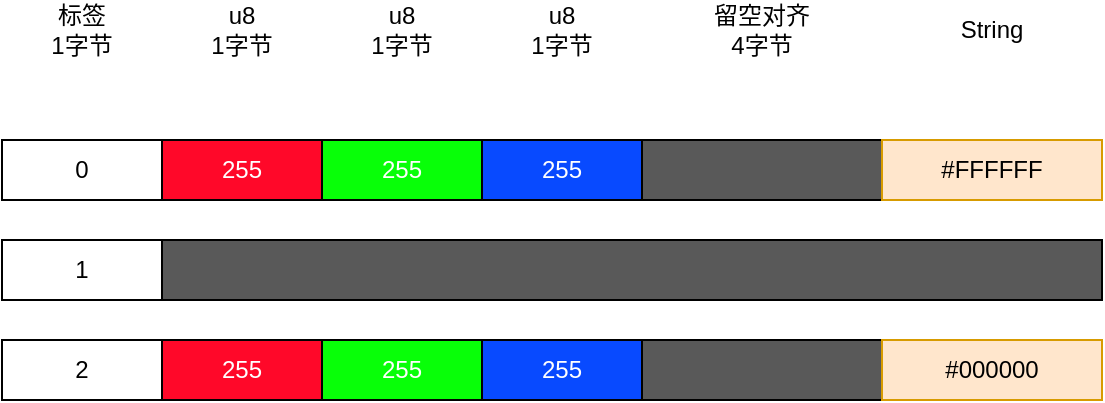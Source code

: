 <mxfile version="20.2.0" type="github">
  <diagram id="KWpwURfB7rHuXTJCAP7D" name="第 1 页">
    <mxGraphModel dx="2692" dy="634" grid="1" gridSize="10" guides="1" tooltips="1" connect="1" arrows="1" fold="1" page="1" pageScale="1" pageWidth="827" pageHeight="1169" math="0" shadow="0">
      <root>
        <mxCell id="0" />
        <mxCell id="1" parent="0" />
        <mxCell id="1AF5RXiKY2fiIgN_QnTK-1" value="0" style="rounded=0;whiteSpace=wrap;html=1;" vertex="1" parent="1">
          <mxGeometry x="-1520" y="250" width="80" height="30" as="geometry" />
        </mxCell>
        <mxCell id="1AF5RXiKY2fiIgN_QnTK-2" value="&lt;font color=&quot;#ffffff&quot;&gt;255&lt;/font&gt;" style="rounded=0;whiteSpace=wrap;html=1;fillColor=#FF0829;" vertex="1" parent="1">
          <mxGeometry x="-1440" y="250" width="80" height="30" as="geometry" />
        </mxCell>
        <mxCell id="1AF5RXiKY2fiIgN_QnTK-3" value="&lt;font color=&quot;#ffffff&quot;&gt;255&lt;/font&gt;" style="rounded=0;whiteSpace=wrap;html=1;fillColor=#08FF08;" vertex="1" parent="1">
          <mxGeometry x="-1360" y="250" width="80" height="30" as="geometry" />
        </mxCell>
        <mxCell id="1AF5RXiKY2fiIgN_QnTK-5" value="&lt;font color=&quot;#ffffff&quot;&gt;255&lt;/font&gt;" style="rounded=0;whiteSpace=wrap;html=1;fillColor=#084AFF;" vertex="1" parent="1">
          <mxGeometry x="-1280" y="250" width="80" height="30" as="geometry" />
        </mxCell>
        <mxCell id="1AF5RXiKY2fiIgN_QnTK-6" value="" style="rounded=0;whiteSpace=wrap;html=1;fillColor=#595959;" vertex="1" parent="1">
          <mxGeometry x="-1200" y="250" width="120" height="30" as="geometry" />
        </mxCell>
        <mxCell id="1AF5RXiKY2fiIgN_QnTK-8" value="#FFFFFF" style="rounded=0;whiteSpace=wrap;html=1;fillColor=#ffe6cc;strokeColor=#d79b00;" vertex="1" parent="1">
          <mxGeometry x="-1080" y="250" width="110" height="30" as="geometry" />
        </mxCell>
        <mxCell id="1AF5RXiKY2fiIgN_QnTK-10" value="1" style="rounded=0;whiteSpace=wrap;html=1;" vertex="1" parent="1">
          <mxGeometry x="-1520" y="300" width="80" height="30" as="geometry" />
        </mxCell>
        <mxCell id="1AF5RXiKY2fiIgN_QnTK-14" value="" style="rounded=0;whiteSpace=wrap;html=1;fillColor=#595959;" vertex="1" parent="1">
          <mxGeometry x="-1440" y="300" width="470" height="30" as="geometry" />
        </mxCell>
        <mxCell id="1AF5RXiKY2fiIgN_QnTK-16" value="2" style="rounded=0;whiteSpace=wrap;html=1;" vertex="1" parent="1">
          <mxGeometry x="-1520" y="350" width="80" height="30" as="geometry" />
        </mxCell>
        <mxCell id="1AF5RXiKY2fiIgN_QnTK-20" value="" style="rounded=0;whiteSpace=wrap;html=1;fillColor=#595959;" vertex="1" parent="1">
          <mxGeometry x="-1200" y="350" width="120" height="30" as="geometry" />
        </mxCell>
        <mxCell id="1AF5RXiKY2fiIgN_QnTK-21" value="#000000" style="rounded=0;whiteSpace=wrap;html=1;fillColor=#ffe6cc;strokeColor=#d79b00;" vertex="1" parent="1">
          <mxGeometry x="-1080" y="350" width="110" height="30" as="geometry" />
        </mxCell>
        <mxCell id="1AF5RXiKY2fiIgN_QnTK-22" value="&lt;font color=&quot;#ffffff&quot;&gt;255&lt;/font&gt;" style="rounded=0;whiteSpace=wrap;html=1;fillColor=#FF0829;" vertex="1" parent="1">
          <mxGeometry x="-1440" y="350" width="80" height="30" as="geometry" />
        </mxCell>
        <mxCell id="1AF5RXiKY2fiIgN_QnTK-23" value="&lt;font color=&quot;#ffffff&quot;&gt;255&lt;/font&gt;" style="rounded=0;whiteSpace=wrap;html=1;fillColor=#08FF08;" vertex="1" parent="1">
          <mxGeometry x="-1360" y="350" width="80" height="30" as="geometry" />
        </mxCell>
        <mxCell id="1AF5RXiKY2fiIgN_QnTK-25" value="&lt;font color=&quot;#ffffff&quot;&gt;255&lt;/font&gt;" style="rounded=0;whiteSpace=wrap;html=1;fillColor=#084AFF;" vertex="1" parent="1">
          <mxGeometry x="-1280" y="350" width="80" height="30" as="geometry" />
        </mxCell>
        <mxCell id="1AF5RXiKY2fiIgN_QnTK-26" value="&lt;font color=&quot;#000000&quot;&gt;标签&lt;br&gt;1字节&lt;br&gt;&lt;/font&gt;" style="text;html=1;strokeColor=none;fillColor=none;align=center;verticalAlign=middle;whiteSpace=wrap;rounded=0;fontColor=#FFFFFF;" vertex="1" parent="1">
          <mxGeometry x="-1510" y="180" width="60" height="30" as="geometry" />
        </mxCell>
        <mxCell id="1AF5RXiKY2fiIgN_QnTK-27" value="&lt;span style=&quot;color: rgb(0, 0, 0);&quot;&gt;u8&lt;br&gt;1字节&lt;br&gt;&lt;/span&gt;" style="text;html=1;strokeColor=none;fillColor=none;align=center;verticalAlign=middle;whiteSpace=wrap;rounded=0;fontColor=#FFFFFF;" vertex="1" parent="1">
          <mxGeometry x="-1430" y="180" width="60" height="30" as="geometry" />
        </mxCell>
        <mxCell id="1AF5RXiKY2fiIgN_QnTK-29" value="&lt;font color=&quot;#000000&quot;&gt;u8&lt;br&gt;1字节&lt;br&gt;&lt;/font&gt;" style="text;html=1;strokeColor=none;fillColor=none;align=center;verticalAlign=middle;whiteSpace=wrap;rounded=0;fontColor=#FFFFFF;" vertex="1" parent="1">
          <mxGeometry x="-1350" y="180" width="60" height="30" as="geometry" />
        </mxCell>
        <mxCell id="1AF5RXiKY2fiIgN_QnTK-31" value="&lt;span style=&quot;color: rgb(0, 0, 0);&quot;&gt;u8&lt;/span&gt;&lt;br style=&quot;color: rgb(0, 0, 0);&quot;&gt;&lt;span style=&quot;color: rgb(0, 0, 0);&quot;&gt;1字节&lt;/span&gt;" style="text;html=1;strokeColor=none;fillColor=none;align=center;verticalAlign=middle;whiteSpace=wrap;rounded=0;fontColor=#FFFFFF;" vertex="1" parent="1">
          <mxGeometry x="-1270" y="180" width="60" height="30" as="geometry" />
        </mxCell>
        <mxCell id="1AF5RXiKY2fiIgN_QnTK-33" value="&lt;font color=&quot;#000000&quot;&gt;留空对齐&lt;br&gt;4字节&lt;br&gt;&lt;/font&gt;" style="text;html=1;strokeColor=none;fillColor=none;align=center;verticalAlign=middle;whiteSpace=wrap;rounded=0;fontColor=#FFFFFF;" vertex="1" parent="1">
          <mxGeometry x="-1170" y="180" width="60" height="30" as="geometry" />
        </mxCell>
        <mxCell id="1AF5RXiKY2fiIgN_QnTK-35" value="&lt;font color=&quot;#000000&quot;&gt;String&lt;/font&gt;" style="text;html=1;strokeColor=none;fillColor=none;align=center;verticalAlign=middle;whiteSpace=wrap;rounded=0;fontColor=#FFFFFF;" vertex="1" parent="1">
          <mxGeometry x="-1055" y="180" width="60" height="30" as="geometry" />
        </mxCell>
      </root>
    </mxGraphModel>
  </diagram>
</mxfile>
